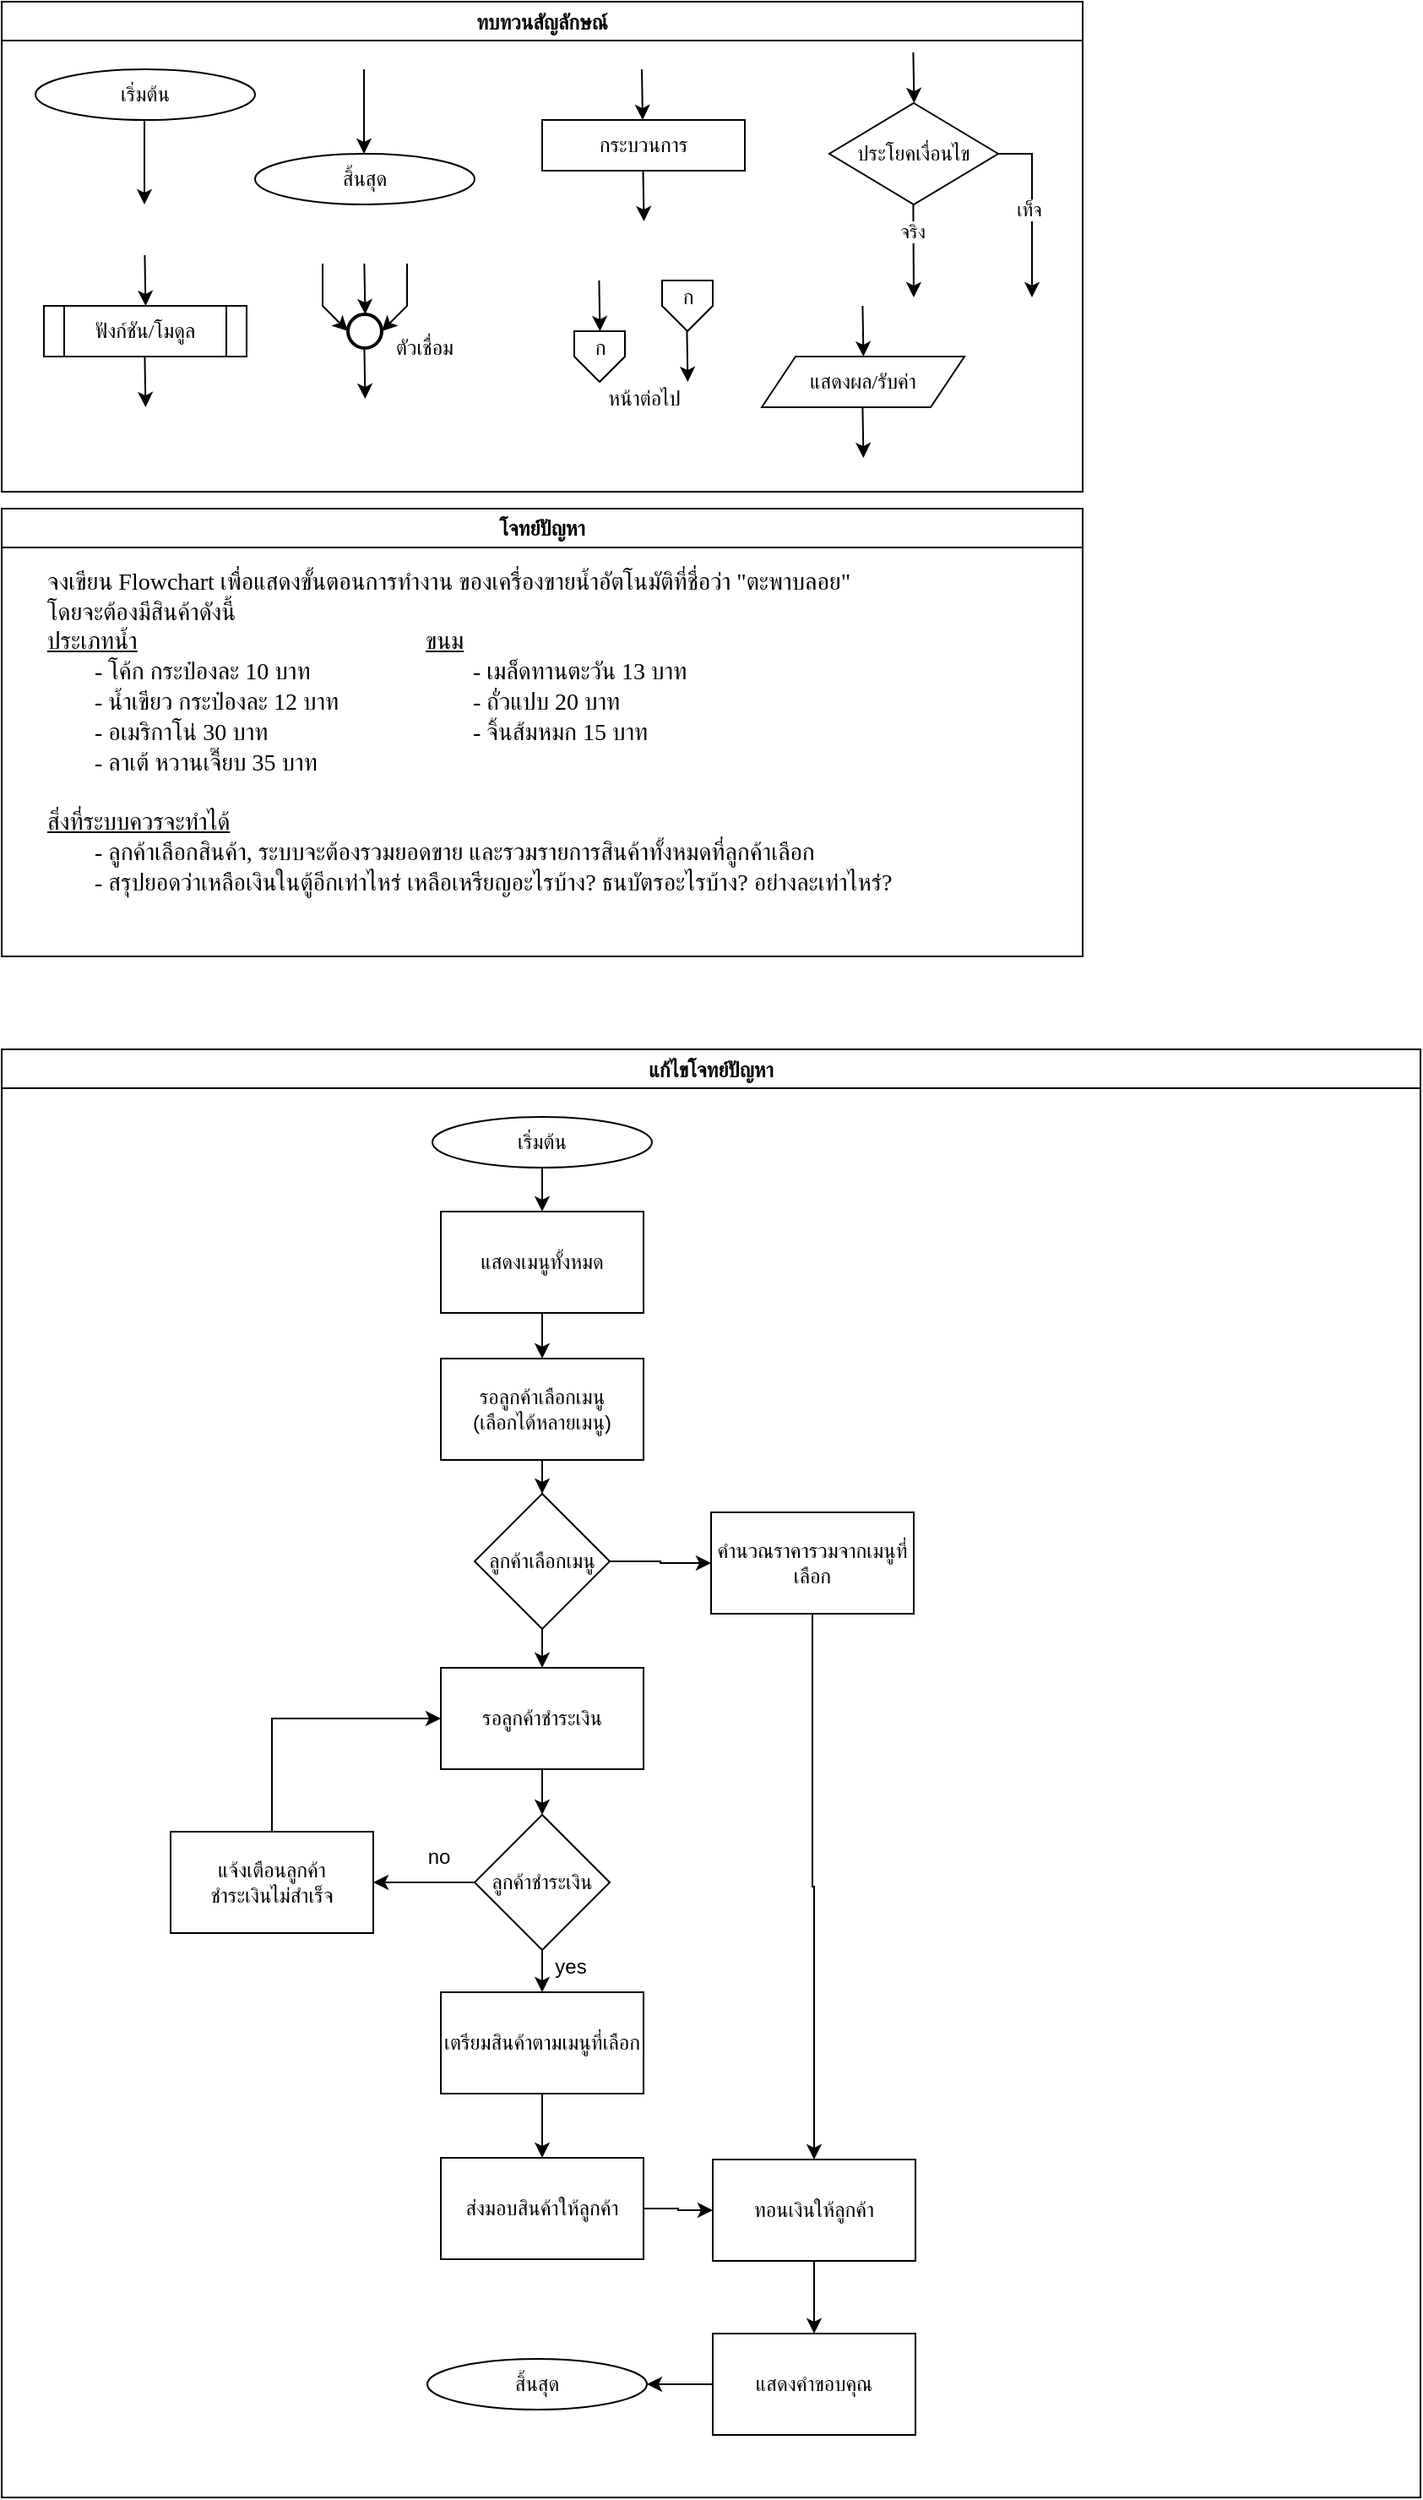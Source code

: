<mxfile version="28.0.4">
  <diagram name="Page-1" id="jWFQC7bpfCBTl_eIj87q">
    <mxGraphModel dx="1496" dy="836" grid="1" gridSize="10" guides="1" tooltips="1" connect="1" arrows="1" fold="1" page="1" pageScale="1" pageWidth="827" pageHeight="1169" math="0" shadow="0">
      <root>
        <mxCell id="0" />
        <mxCell id="1" parent="0" />
        <mxCell id="xYCTp34HkB9L3DhMsMEr-1" value="ทบทวนสัญลักษณ์" style="swimlane;fontFamily=Sarabun;fontSource=https%3A%2F%2Ffonts.googleapis.com%2Fcss%3Ffamily%3DSarabun;" vertex="1" parent="1">
          <mxGeometry x="-720" y="20" width="640" height="290" as="geometry" />
        </mxCell>
        <mxCell id="xYCTp34HkB9L3DhMsMEr-2" value="&lt;font data-font-src=&quot;https://fonts.googleapis.com/css?family=Sarabun&quot; face=&quot;Sarabun&quot;&gt;เริ่มต้น&lt;/font&gt;" style="ellipse;whiteSpace=wrap;html=1;" vertex="1" parent="xYCTp34HkB9L3DhMsMEr-1">
          <mxGeometry x="20" y="40" width="130" height="30" as="geometry" />
        </mxCell>
        <mxCell id="xYCTp34HkB9L3DhMsMEr-3" value="" style="endArrow=classic;html=1;rounded=0;" edge="1" parent="xYCTp34HkB9L3DhMsMEr-1">
          <mxGeometry width="50" height="50" relative="1" as="geometry">
            <mxPoint x="84.5" y="70" as="sourcePoint" />
            <mxPoint x="84.5" y="120" as="targetPoint" />
          </mxGeometry>
        </mxCell>
        <mxCell id="xYCTp34HkB9L3DhMsMEr-4" value="&lt;font face=&quot;Sarabun&quot;&gt;สิ้นสุด&lt;/font&gt;" style="ellipse;whiteSpace=wrap;html=1;" vertex="1" parent="xYCTp34HkB9L3DhMsMEr-1">
          <mxGeometry x="150" y="90" width="130" height="30" as="geometry" />
        </mxCell>
        <mxCell id="xYCTp34HkB9L3DhMsMEr-5" value="" style="endArrow=classic;html=1;rounded=0;" edge="1" parent="xYCTp34HkB9L3DhMsMEr-1">
          <mxGeometry width="50" height="50" relative="1" as="geometry">
            <mxPoint x="214.5" y="40" as="sourcePoint" />
            <mxPoint x="214.5" y="90" as="targetPoint" />
          </mxGeometry>
        </mxCell>
        <mxCell id="xYCTp34HkB9L3DhMsMEr-6" value="กระบวนการ" style="rounded=0;whiteSpace=wrap;html=1;fontFamily=Sarabun;fontSource=https%3A%2F%2Ffonts.googleapis.com%2Fcss%3Ffamily%3DSarabun;" vertex="1" parent="xYCTp34HkB9L3DhMsMEr-1">
          <mxGeometry x="320" y="70" width="120" height="30" as="geometry" />
        </mxCell>
        <mxCell id="xYCTp34HkB9L3DhMsMEr-7" value="" style="endArrow=classic;html=1;rounded=0;" edge="1" parent="xYCTp34HkB9L3DhMsMEr-1">
          <mxGeometry width="50" height="50" relative="1" as="geometry">
            <mxPoint x="379" y="40" as="sourcePoint" />
            <mxPoint x="379.5" y="70" as="targetPoint" />
          </mxGeometry>
        </mxCell>
        <mxCell id="xYCTp34HkB9L3DhMsMEr-8" value="" style="endArrow=classic;html=1;rounded=0;" edge="1" parent="xYCTp34HkB9L3DhMsMEr-1">
          <mxGeometry width="50" height="50" relative="1" as="geometry">
            <mxPoint x="379.75" y="100" as="sourcePoint" />
            <mxPoint x="380.25" y="130" as="targetPoint" />
          </mxGeometry>
        </mxCell>
        <mxCell id="xYCTp34HkB9L3DhMsMEr-9" value="ประโยคเงื่อนไข" style="rhombus;whiteSpace=wrap;html=1;fontFamily=Sarabun;fontSource=https%3A%2F%2Ffonts.googleapis.com%2Fcss%3Ffamily%3DSarabun;" vertex="1" parent="xYCTp34HkB9L3DhMsMEr-1">
          <mxGeometry x="490" y="60" width="100" height="60" as="geometry" />
        </mxCell>
        <mxCell id="xYCTp34HkB9L3DhMsMEr-10" value="" style="endArrow=classic;html=1;rounded=0;" edge="1" parent="xYCTp34HkB9L3DhMsMEr-1">
          <mxGeometry width="50" height="50" relative="1" as="geometry">
            <mxPoint x="539.71" y="30" as="sourcePoint" />
            <mxPoint x="540.21" y="60" as="targetPoint" />
          </mxGeometry>
        </mxCell>
        <mxCell id="xYCTp34HkB9L3DhMsMEr-11" value="" style="endArrow=classic;html=1;rounded=0;" edge="1" parent="xYCTp34HkB9L3DhMsMEr-1">
          <mxGeometry width="50" height="50" relative="1" as="geometry">
            <mxPoint x="539.71" y="120" as="sourcePoint" />
            <mxPoint x="540" y="175" as="targetPoint" />
          </mxGeometry>
        </mxCell>
        <mxCell id="xYCTp34HkB9L3DhMsMEr-12" value="จริง" style="edgeLabel;html=1;align=center;verticalAlign=middle;resizable=0;points=[];fontFamily=Sarabun;fontSource=https%3A%2F%2Ffonts.googleapis.com%2Fcss%3Ffamily%3DSarabun;" vertex="1" connectable="0" parent="xYCTp34HkB9L3DhMsMEr-11">
          <mxGeometry x="-0.414" y="-1" relative="1" as="geometry">
            <mxPoint as="offset" />
          </mxGeometry>
        </mxCell>
        <mxCell id="xYCTp34HkB9L3DhMsMEr-13" value="" style="endArrow=classic;html=1;rounded=0;exitX=1;exitY=0.5;exitDx=0;exitDy=0;" edge="1" parent="xYCTp34HkB9L3DhMsMEr-1" source="xYCTp34HkB9L3DhMsMEr-9">
          <mxGeometry width="50" height="50" relative="1" as="geometry">
            <mxPoint x="620" y="95" as="sourcePoint" />
            <mxPoint x="610" y="175" as="targetPoint" />
            <Array as="points">
              <mxPoint x="610" y="90" />
            </Array>
          </mxGeometry>
        </mxCell>
        <mxCell id="xYCTp34HkB9L3DhMsMEr-14" value="&lt;font data-font-src=&quot;https://fonts.googleapis.com/css?family=Sarabun&quot; face=&quot;Sarabun&quot;&gt;เท็จ&lt;/font&gt;" style="edgeLabel;html=1;align=center;verticalAlign=middle;resizable=0;points=[];" vertex="1" connectable="0" parent="xYCTp34HkB9L3DhMsMEr-13">
          <mxGeometry x="-0.002" y="-2" relative="1" as="geometry">
            <mxPoint as="offset" />
          </mxGeometry>
        </mxCell>
        <mxCell id="xYCTp34HkB9L3DhMsMEr-15" value="&lt;font data-font-src=&quot;https://fonts.googleapis.com/css?family=Sarabun&quot; face=&quot;Sarabun&quot;&gt;ฟังก์ชัน/โมดูล&lt;/font&gt;" style="shape=process;whiteSpace=wrap;html=1;backgroundOutline=1;" vertex="1" parent="xYCTp34HkB9L3DhMsMEr-1">
          <mxGeometry x="25" y="180" width="120" height="30" as="geometry" />
        </mxCell>
        <mxCell id="xYCTp34HkB9L3DhMsMEr-16" value="" style="endArrow=classic;html=1;rounded=0;" edge="1" parent="xYCTp34HkB9L3DhMsMEr-1">
          <mxGeometry width="50" height="50" relative="1" as="geometry">
            <mxPoint x="84.71" y="150" as="sourcePoint" />
            <mxPoint x="85.21" y="180" as="targetPoint" />
          </mxGeometry>
        </mxCell>
        <mxCell id="xYCTp34HkB9L3DhMsMEr-17" value="" style="endArrow=classic;html=1;rounded=0;" edge="1" parent="xYCTp34HkB9L3DhMsMEr-1">
          <mxGeometry width="50" height="50" relative="1" as="geometry">
            <mxPoint x="84.71" y="210" as="sourcePoint" />
            <mxPoint x="85.21" y="240" as="targetPoint" />
          </mxGeometry>
        </mxCell>
        <mxCell id="xYCTp34HkB9L3DhMsMEr-18" value="" style="strokeWidth=2;html=1;shape=mxgraph.flowchart.start_2;whiteSpace=wrap;" vertex="1" parent="xYCTp34HkB9L3DhMsMEr-1">
          <mxGeometry x="205" y="185" width="20" height="20" as="geometry" />
        </mxCell>
        <mxCell id="xYCTp34HkB9L3DhMsMEr-19" value="" style="endArrow=classic;html=1;rounded=0;" edge="1" parent="xYCTp34HkB9L3DhMsMEr-1">
          <mxGeometry width="50" height="50" relative="1" as="geometry">
            <mxPoint x="214.71" y="155" as="sourcePoint" />
            <mxPoint x="215.21" y="185" as="targetPoint" />
          </mxGeometry>
        </mxCell>
        <mxCell id="xYCTp34HkB9L3DhMsMEr-20" value="" style="endArrow=classic;html=1;rounded=0;entryX=0;entryY=0.5;entryDx=0;entryDy=0;entryPerimeter=0;" edge="1" parent="xYCTp34HkB9L3DhMsMEr-1" target="xYCTp34HkB9L3DhMsMEr-18">
          <mxGeometry width="50" height="50" relative="1" as="geometry">
            <mxPoint x="190.0" y="155" as="sourcePoint" />
            <mxPoint x="190.5" y="185" as="targetPoint" />
            <Array as="points">
              <mxPoint x="190" y="180" />
            </Array>
          </mxGeometry>
        </mxCell>
        <mxCell id="xYCTp34HkB9L3DhMsMEr-21" value="" style="endArrow=classic;html=1;rounded=0;entryX=1;entryY=0.5;entryDx=0;entryDy=0;entryPerimeter=0;" edge="1" parent="xYCTp34HkB9L3DhMsMEr-1" target="xYCTp34HkB9L3DhMsMEr-18">
          <mxGeometry width="50" height="50" relative="1" as="geometry">
            <mxPoint x="240.0" y="155" as="sourcePoint" />
            <mxPoint x="240.5" y="185" as="targetPoint" />
            <Array as="points">
              <mxPoint x="240" y="180" />
            </Array>
          </mxGeometry>
        </mxCell>
        <mxCell id="xYCTp34HkB9L3DhMsMEr-22" value="" style="endArrow=classic;html=1;rounded=0;" edge="1" parent="xYCTp34HkB9L3DhMsMEr-1">
          <mxGeometry width="50" height="50" relative="1" as="geometry">
            <mxPoint x="214.71" y="205" as="sourcePoint" />
            <mxPoint x="215.21" y="235" as="targetPoint" />
          </mxGeometry>
        </mxCell>
        <mxCell id="xYCTp34HkB9L3DhMsMEr-23" value="&lt;font data-font-src=&quot;https://fonts.googleapis.com/css?family=Sarabun&quot; face=&quot;Sarabun&quot;&gt;ตัวเชื่อม&lt;/font&gt;" style="text;html=1;align=center;verticalAlign=middle;resizable=0;points=[];autosize=1;strokeColor=none;fillColor=none;" vertex="1" parent="xYCTp34HkB9L3DhMsMEr-1">
          <mxGeometry x="220" y="190" width="60" height="30" as="geometry" />
        </mxCell>
        <mxCell id="xYCTp34HkB9L3DhMsMEr-24" value="" style="endArrow=classic;html=1;rounded=0;" edge="1" parent="xYCTp34HkB9L3DhMsMEr-1">
          <mxGeometry width="50" height="50" relative="1" as="geometry">
            <mxPoint x="353.71" y="165" as="sourcePoint" />
            <mxPoint x="354.21" y="195" as="targetPoint" />
          </mxGeometry>
        </mxCell>
        <mxCell id="xYCTp34HkB9L3DhMsMEr-25" value="" style="verticalLabelPosition=bottom;verticalAlign=top;html=1;shape=offPageConnector;rounded=0;size=0.5;" vertex="1" parent="xYCTp34HkB9L3DhMsMEr-1">
          <mxGeometry x="339" y="195" width="30" height="30" as="geometry" />
        </mxCell>
        <mxCell id="xYCTp34HkB9L3DhMsMEr-26" value="" style="endArrow=classic;html=1;rounded=0;" edge="1" parent="xYCTp34HkB9L3DhMsMEr-1">
          <mxGeometry width="50" height="50" relative="1" as="geometry">
            <mxPoint x="405.71" y="195" as="sourcePoint" />
            <mxPoint x="406.21" y="225" as="targetPoint" />
          </mxGeometry>
        </mxCell>
        <mxCell id="xYCTp34HkB9L3DhMsMEr-27" value="" style="verticalLabelPosition=bottom;verticalAlign=top;html=1;shape=offPageConnector;rounded=0;size=0.5;" vertex="1" parent="xYCTp34HkB9L3DhMsMEr-1">
          <mxGeometry x="391" y="165" width="30" height="30" as="geometry" />
        </mxCell>
        <mxCell id="xYCTp34HkB9L3DhMsMEr-28" value="หน้าต่อไป" style="text;html=1;align=center;verticalAlign=middle;resizable=0;points=[];autosize=1;strokeColor=none;fillColor=none;fontFamily=Sarabun;fontSource=https%3A%2F%2Ffonts.googleapis.com%2Fcss%3Ffamily%3DSarabun;" vertex="1" parent="xYCTp34HkB9L3DhMsMEr-1">
          <mxGeometry x="345" y="220" width="70" height="30" as="geometry" />
        </mxCell>
        <mxCell id="xYCTp34HkB9L3DhMsMEr-29" value="ก" style="text;html=1;align=center;verticalAlign=middle;resizable=0;points=[];autosize=1;strokeColor=none;fillColor=none;fontFamily=Sarabun;fontSource=https%3A%2F%2Ffonts.googleapis.com%2Fcss%3Ffamily%3DSarabun;" vertex="1" parent="xYCTp34HkB9L3DhMsMEr-1">
          <mxGeometry x="339" y="190" width="30" height="30" as="geometry" />
        </mxCell>
        <mxCell id="xYCTp34HkB9L3DhMsMEr-30" value="ก" style="text;html=1;align=center;verticalAlign=middle;resizable=0;points=[];autosize=1;strokeColor=none;fillColor=none;fontFamily=Sarabun;fontSource=https%3A%2F%2Ffonts.googleapis.com%2Fcss%3Ffamily%3DSarabun;" vertex="1" parent="xYCTp34HkB9L3DhMsMEr-1">
          <mxGeometry x="391" y="160" width="30" height="30" as="geometry" />
        </mxCell>
        <mxCell id="xYCTp34HkB9L3DhMsMEr-31" value="แสดงผล/รับค่า" style="shape=parallelogram;perimeter=parallelogramPerimeter;whiteSpace=wrap;html=1;fixedSize=1;fontFamily=Sarabun;fontSource=https%3A%2F%2Ffonts.googleapis.com%2Fcss%3Ffamily%3DSarabun;" vertex="1" parent="xYCTp34HkB9L3DhMsMEr-1">
          <mxGeometry x="450" y="210" width="120" height="30" as="geometry" />
        </mxCell>
        <mxCell id="xYCTp34HkB9L3DhMsMEr-32" value="" style="endArrow=classic;html=1;rounded=0;" edge="1" parent="xYCTp34HkB9L3DhMsMEr-1">
          <mxGeometry width="50" height="50" relative="1" as="geometry">
            <mxPoint x="509.71" y="180" as="sourcePoint" />
            <mxPoint x="510.21" y="210" as="targetPoint" />
          </mxGeometry>
        </mxCell>
        <mxCell id="xYCTp34HkB9L3DhMsMEr-33" value="" style="endArrow=classic;html=1;rounded=0;" edge="1" parent="xYCTp34HkB9L3DhMsMEr-1">
          <mxGeometry width="50" height="50" relative="1" as="geometry">
            <mxPoint x="509.71" y="240" as="sourcePoint" />
            <mxPoint x="510.21" y="270" as="targetPoint" />
          </mxGeometry>
        </mxCell>
        <mxCell id="xYCTp34HkB9L3DhMsMEr-34" value="แก้ไขโจทย์ปัญหา" style="swimlane;fontFamily=Sarabun;fontSource=https%3A%2F%2Ffonts.googleapis.com%2Fcss%3Ffamily%3DSarabun;" vertex="1" parent="1">
          <mxGeometry x="-720" y="640" width="840" height="857" as="geometry" />
        </mxCell>
        <mxCell id="xYCTp34HkB9L3DhMsMEr-40" value="" style="edgeStyle=orthogonalEdgeStyle;rounded=0;orthogonalLoop=1;jettySize=auto;html=1;" edge="1" parent="xYCTp34HkB9L3DhMsMEr-34" source="xYCTp34HkB9L3DhMsMEr-35" target="xYCTp34HkB9L3DhMsMEr-39">
          <mxGeometry relative="1" as="geometry" />
        </mxCell>
        <mxCell id="xYCTp34HkB9L3DhMsMEr-35" value="&lt;font data-font-src=&quot;https://fonts.googleapis.com/css?family=Sarabun&quot; face=&quot;Sarabun&quot;&gt;เริ่มต้น&lt;/font&gt;" style="ellipse;whiteSpace=wrap;html=1;" vertex="1" parent="xYCTp34HkB9L3DhMsMEr-34">
          <mxGeometry x="255" y="40" width="130" height="30" as="geometry" />
        </mxCell>
        <mxCell id="xYCTp34HkB9L3DhMsMEr-36" value="&lt;font face=&quot;Sarabun&quot;&gt;สิ้นสุด&lt;/font&gt;" style="ellipse;whiteSpace=wrap;html=1;" vertex="1" parent="xYCTp34HkB9L3DhMsMEr-34">
          <mxGeometry x="252" y="775" width="130" height="30" as="geometry" />
        </mxCell>
        <mxCell id="xYCTp34HkB9L3DhMsMEr-42" value="" style="edgeStyle=orthogonalEdgeStyle;rounded=0;orthogonalLoop=1;jettySize=auto;html=1;" edge="1" parent="xYCTp34HkB9L3DhMsMEr-34" source="xYCTp34HkB9L3DhMsMEr-39" target="xYCTp34HkB9L3DhMsMEr-41">
          <mxGeometry relative="1" as="geometry" />
        </mxCell>
        <mxCell id="xYCTp34HkB9L3DhMsMEr-39" value="แสดงเมนูทั้งหมด" style="whiteSpace=wrap;html=1;" vertex="1" parent="xYCTp34HkB9L3DhMsMEr-34">
          <mxGeometry x="260" y="96" width="120" height="60" as="geometry" />
        </mxCell>
        <mxCell id="xYCTp34HkB9L3DhMsMEr-44" value="" style="edgeStyle=orthogonalEdgeStyle;rounded=0;orthogonalLoop=1;jettySize=auto;html=1;" edge="1" parent="xYCTp34HkB9L3DhMsMEr-34" source="xYCTp34HkB9L3DhMsMEr-41" target="xYCTp34HkB9L3DhMsMEr-43">
          <mxGeometry relative="1" as="geometry" />
        </mxCell>
        <mxCell id="xYCTp34HkB9L3DhMsMEr-41" value="รอลูกค้าเลือกเมนู&lt;div&gt;(เลือกได้หลายเมนู)&lt;/div&gt;" style="whiteSpace=wrap;html=1;" vertex="1" parent="xYCTp34HkB9L3DhMsMEr-34">
          <mxGeometry x="260" y="183" width="120" height="60" as="geometry" />
        </mxCell>
        <mxCell id="xYCTp34HkB9L3DhMsMEr-46" value="" style="edgeStyle=orthogonalEdgeStyle;rounded=0;orthogonalLoop=1;jettySize=auto;html=1;" edge="1" parent="xYCTp34HkB9L3DhMsMEr-34" source="xYCTp34HkB9L3DhMsMEr-43" target="xYCTp34HkB9L3DhMsMEr-45">
          <mxGeometry relative="1" as="geometry" />
        </mxCell>
        <mxCell id="xYCTp34HkB9L3DhMsMEr-48" value="" style="edgeStyle=orthogonalEdgeStyle;rounded=0;orthogonalLoop=1;jettySize=auto;html=1;" edge="1" parent="xYCTp34HkB9L3DhMsMEr-34" source="xYCTp34HkB9L3DhMsMEr-43" target="xYCTp34HkB9L3DhMsMEr-47">
          <mxGeometry relative="1" as="geometry" />
        </mxCell>
        <mxCell id="xYCTp34HkB9L3DhMsMEr-43" value="ลูกค้าเลือกเมนู" style="rhombus;whiteSpace=wrap;html=1;" vertex="1" parent="xYCTp34HkB9L3DhMsMEr-34">
          <mxGeometry x="280" y="263" width="80" height="80" as="geometry" />
        </mxCell>
        <mxCell id="xYCTp34HkB9L3DhMsMEr-66" value="" style="edgeStyle=orthogonalEdgeStyle;rounded=0;orthogonalLoop=1;jettySize=auto;html=1;entryX=0.5;entryY=0;entryDx=0;entryDy=0;" edge="1" parent="xYCTp34HkB9L3DhMsMEr-34" source="xYCTp34HkB9L3DhMsMEr-45" target="xYCTp34HkB9L3DhMsMEr-59">
          <mxGeometry relative="1" as="geometry">
            <mxPoint x="480" y="444.0" as="targetPoint" />
          </mxGeometry>
        </mxCell>
        <mxCell id="xYCTp34HkB9L3DhMsMEr-45" value="คำนวณราคารวมจากเมนูที่เลือก" style="whiteSpace=wrap;html=1;" vertex="1" parent="xYCTp34HkB9L3DhMsMEr-34">
          <mxGeometry x="420" y="274" width="120" height="60" as="geometry" />
        </mxCell>
        <mxCell id="xYCTp34HkB9L3DhMsMEr-50" value="" style="edgeStyle=orthogonalEdgeStyle;rounded=0;orthogonalLoop=1;jettySize=auto;html=1;" edge="1" parent="xYCTp34HkB9L3DhMsMEr-34" source="xYCTp34HkB9L3DhMsMEr-47" target="xYCTp34HkB9L3DhMsMEr-49">
          <mxGeometry relative="1" as="geometry" />
        </mxCell>
        <mxCell id="xYCTp34HkB9L3DhMsMEr-47" value="รอลูกค้าชำระเงิน" style="whiteSpace=wrap;html=1;" vertex="1" parent="xYCTp34HkB9L3DhMsMEr-34">
          <mxGeometry x="260" y="366" width="120" height="60" as="geometry" />
        </mxCell>
        <mxCell id="xYCTp34HkB9L3DhMsMEr-52" value="" style="edgeStyle=orthogonalEdgeStyle;rounded=0;orthogonalLoop=1;jettySize=auto;html=1;" edge="1" parent="xYCTp34HkB9L3DhMsMEr-34" source="xYCTp34HkB9L3DhMsMEr-49" target="xYCTp34HkB9L3DhMsMEr-51">
          <mxGeometry relative="1" as="geometry" />
        </mxCell>
        <mxCell id="xYCTp34HkB9L3DhMsMEr-64" value="" style="edgeStyle=orthogonalEdgeStyle;rounded=0;orthogonalLoop=1;jettySize=auto;html=1;" edge="1" parent="xYCTp34HkB9L3DhMsMEr-34" source="xYCTp34HkB9L3DhMsMEr-49" target="xYCTp34HkB9L3DhMsMEr-63">
          <mxGeometry relative="1" as="geometry" />
        </mxCell>
        <mxCell id="xYCTp34HkB9L3DhMsMEr-49" value="ลูกค้าชำระเงิน" style="rhombus;whiteSpace=wrap;html=1;" vertex="1" parent="xYCTp34HkB9L3DhMsMEr-34">
          <mxGeometry x="280" y="453" width="80" height="80" as="geometry" />
        </mxCell>
        <mxCell id="xYCTp34HkB9L3DhMsMEr-58" value="" style="edgeStyle=orthogonalEdgeStyle;rounded=0;orthogonalLoop=1;jettySize=auto;html=1;" edge="1" parent="xYCTp34HkB9L3DhMsMEr-34" source="xYCTp34HkB9L3DhMsMEr-51" target="xYCTp34HkB9L3DhMsMEr-57">
          <mxGeometry relative="1" as="geometry" />
        </mxCell>
        <mxCell id="xYCTp34HkB9L3DhMsMEr-51" value="เตรียมสินค้าตามเมนูที่เลือก" style="whiteSpace=wrap;html=1;" vertex="1" parent="xYCTp34HkB9L3DhMsMEr-34">
          <mxGeometry x="260" y="558" width="120" height="60" as="geometry" />
        </mxCell>
        <mxCell id="xYCTp34HkB9L3DhMsMEr-60" value="" style="edgeStyle=orthogonalEdgeStyle;rounded=0;orthogonalLoop=1;jettySize=auto;html=1;" edge="1" parent="xYCTp34HkB9L3DhMsMEr-34" source="xYCTp34HkB9L3DhMsMEr-57" target="xYCTp34HkB9L3DhMsMEr-59">
          <mxGeometry relative="1" as="geometry" />
        </mxCell>
        <mxCell id="xYCTp34HkB9L3DhMsMEr-57" value="ส่งมอบสินค้าให้ลูกค้า" style="whiteSpace=wrap;html=1;" vertex="1" parent="xYCTp34HkB9L3DhMsMEr-34">
          <mxGeometry x="260" y="656" width="120" height="60" as="geometry" />
        </mxCell>
        <mxCell id="xYCTp34HkB9L3DhMsMEr-73" value="" style="edgeStyle=orthogonalEdgeStyle;rounded=0;orthogonalLoop=1;jettySize=auto;html=1;" edge="1" parent="xYCTp34HkB9L3DhMsMEr-34" source="xYCTp34HkB9L3DhMsMEr-59" target="xYCTp34HkB9L3DhMsMEr-72">
          <mxGeometry relative="1" as="geometry" />
        </mxCell>
        <mxCell id="xYCTp34HkB9L3DhMsMEr-59" value="ทอนเงินให้ลูกค้า" style="whiteSpace=wrap;html=1;" vertex="1" parent="xYCTp34HkB9L3DhMsMEr-34">
          <mxGeometry x="421" y="657" width="120" height="60" as="geometry" />
        </mxCell>
        <mxCell id="xYCTp34HkB9L3DhMsMEr-76" value="" style="edgeStyle=orthogonalEdgeStyle;rounded=0;orthogonalLoop=1;jettySize=auto;html=1;entryX=0;entryY=0.5;entryDx=0;entryDy=0;" edge="1" parent="xYCTp34HkB9L3DhMsMEr-34" source="xYCTp34HkB9L3DhMsMEr-63" target="xYCTp34HkB9L3DhMsMEr-47">
          <mxGeometry relative="1" as="geometry">
            <mxPoint x="160" y="353" as="targetPoint" />
            <Array as="points">
              <mxPoint x="160" y="396" />
            </Array>
          </mxGeometry>
        </mxCell>
        <mxCell id="xYCTp34HkB9L3DhMsMEr-63" value="แจ้งเตือนลูกค้า&lt;div&gt;ชำระเงินไม่สำเร็จ&lt;/div&gt;" style="whiteSpace=wrap;html=1;" vertex="1" parent="xYCTp34HkB9L3DhMsMEr-34">
          <mxGeometry x="100" y="463" width="120" height="60" as="geometry" />
        </mxCell>
        <mxCell id="xYCTp34HkB9L3DhMsMEr-70" value="no" style="text;html=1;align=center;verticalAlign=middle;whiteSpace=wrap;rounded=0;" vertex="1" parent="xYCTp34HkB9L3DhMsMEr-34">
          <mxGeometry x="229" y="463" width="60" height="30" as="geometry" />
        </mxCell>
        <mxCell id="xYCTp34HkB9L3DhMsMEr-69" value="yes" style="text;html=1;align=center;verticalAlign=middle;whiteSpace=wrap;rounded=0;" vertex="1" parent="xYCTp34HkB9L3DhMsMEr-34">
          <mxGeometry x="307" y="528" width="60" height="30" as="geometry" />
        </mxCell>
        <mxCell id="xYCTp34HkB9L3DhMsMEr-74" value="" style="edgeStyle=orthogonalEdgeStyle;rounded=0;orthogonalLoop=1;jettySize=auto;html=1;" edge="1" parent="xYCTp34HkB9L3DhMsMEr-34" source="xYCTp34HkB9L3DhMsMEr-72" target="xYCTp34HkB9L3DhMsMEr-36">
          <mxGeometry relative="1" as="geometry" />
        </mxCell>
        <mxCell id="xYCTp34HkB9L3DhMsMEr-72" value="แสดงคำขอบคุณ" style="whiteSpace=wrap;html=1;" vertex="1" parent="xYCTp34HkB9L3DhMsMEr-34">
          <mxGeometry x="421" y="760" width="120" height="60" as="geometry" />
        </mxCell>
        <mxCell id="xYCTp34HkB9L3DhMsMEr-37" value="&lt;font data-font-src=&quot;https://fonts.googleapis.com/css?family=Sarabun&quot; face=&quot;Sarabun&quot;&gt;โจทย์ปัญหา&lt;/font&gt;" style="swimlane;whiteSpace=wrap;html=1;" vertex="1" parent="1">
          <mxGeometry x="-720" y="320" width="640" height="265" as="geometry" />
        </mxCell>
        <mxCell id="xYCTp34HkB9L3DhMsMEr-38" value="&lt;font data-font-src=&quot;https://fonts.googleapis.com/css?family=Sarabun&quot; face=&quot;Sarabun&quot; style=&quot;font-size: 14px;&quot;&gt;จงเขียน Flowchart เพื่อแสดงขั้นตอนการทำงาน ของเครื่องขายน้ำอัตโนมัติที่ชื่อว่า &quot;ตะพาบลอย&quot;&lt;br&gt;โดยจะต้องมีสินค้าดังนี้&lt;br&gt;&lt;u&gt;ประเภทน้ำ&lt;span style=&quot;white-space: pre;&quot;&gt;&#x9;&lt;/span&gt;&lt;span style=&quot;white-space: pre;&quot;&gt;&#x9;&lt;/span&gt;&lt;span style=&quot;white-space: pre;&quot;&gt;&#x9;&lt;/span&gt;&lt;span style=&quot;white-space: pre;&quot;&gt;&#x9;&lt;/span&gt;&lt;span style=&quot;white-space: pre;&quot;&gt;&#x9;&lt;/span&gt;&lt;span style=&quot;white-space: pre;&quot;&gt;&#x9;&lt;span style=&quot;white-space: pre;&quot;&gt;&#x9;&lt;/span&gt;ข&lt;/span&gt;นม&lt;/u&gt;&lt;br&gt;&lt;span style=&quot;white-space: pre;&quot;&gt;&#x9;&lt;/span&gt;- โค้ก กระป๋องละ 10 บาท&lt;span style=&quot;white-space: pre;&quot;&gt;&#x9;&lt;/span&gt;&lt;span style=&quot;white-space: pre;&quot;&gt;&#x9;&lt;/span&gt;&lt;span style=&quot;white-space: pre;&quot;&gt;&#x9;&lt;/span&gt;&lt;span style=&quot;white-space: pre;&quot;&gt;&#x9;&lt;/span&gt;- เมล็ดทานตะวัน 13 บาท&lt;br&gt;&lt;span style=&quot;white-space: pre;&quot;&gt;&#x9;&lt;/span&gt;- น้ำเขียว กระป๋องละ 12 บาท&lt;span style=&quot;white-space: pre;&quot;&gt;&#x9;&lt;/span&gt;&lt;span style=&quot;white-space: pre;&quot;&gt;&#x9;&lt;/span&gt;&lt;span style=&quot;white-space: pre;&quot;&gt;&#x9;&lt;/span&gt;- ถั่วแปบ 20 บาท&lt;br&gt;&lt;span style=&quot;white-space: pre;&quot;&gt;&#x9;&lt;/span&gt;- อเมริกาโน่ 30 บาท&lt;span style=&quot;white-space: pre;&quot;&gt;&#x9;&lt;/span&gt;&lt;span style=&quot;white-space: pre;&quot;&gt;&#x9;&lt;/span&gt;&lt;span style=&quot;white-space: pre;&quot;&gt;&#x9;&lt;/span&gt;&lt;span style=&quot;white-space: pre;&quot;&gt;&#x9;&lt;/span&gt;&lt;span style=&quot;white-space: pre;&quot;&gt;&#x9;&lt;/span&gt;- จิ้นส้มหมก 15 บาท&lt;br&gt;&lt;span style=&quot;white-space: pre;&quot;&gt;&#x9;&lt;/span&gt;- ลาเต้ หวานเจี๊ยบ 35 บาท&lt;span style=&quot;white-space: pre;&quot;&gt;&#x9;&lt;/span&gt;&lt;br&gt;&lt;br&gt;&lt;u&gt;สิ่งที่ระบบควรจะทำได้&lt;/u&gt;&lt;br&gt;&lt;span style=&quot;white-space: pre;&quot;&gt;&#x9;&lt;/span&gt;- ลูกค้าเลือกสินค้า, ระบบจะต้องรวมยอดขาย และรวมรายการสินค้าทั้งหมดที่ลูกค้าเลือก&lt;br&gt;&lt;span style=&quot;white-space: pre;&quot;&gt;&#x9;&lt;/span&gt;- สรุปยอดว่าเหลือเงินในตู้อีกเท่าไหร่ เหลือเหรียญอะไรบ้าง? ธนบัตรอะไรบ้าง? อย่างละเท่าไหร่?&lt;br&gt;&lt;br&gt;&lt;br&gt;&lt;/font&gt;" style="text;html=1;align=left;verticalAlign=middle;resizable=0;points=[];autosize=1;strokeColor=none;fillColor=none;fontSize=14;" vertex="1" parent="xYCTp34HkB9L3DhMsMEr-37">
          <mxGeometry x="25" y="35" width="580" height="230" as="geometry" />
        </mxCell>
      </root>
    </mxGraphModel>
  </diagram>
</mxfile>

